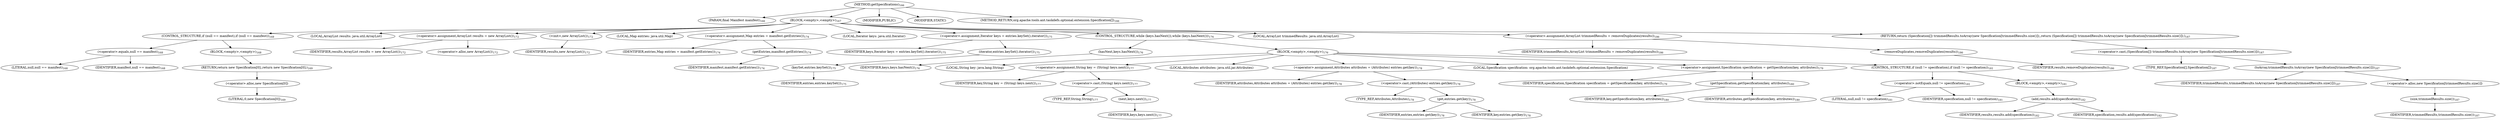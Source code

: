 digraph "getSpecifications" {  
"105" [label = <(METHOD,getSpecifications)<SUB>166</SUB>> ]
"106" [label = <(PARAM,final Manifest manifest)<SUB>166</SUB>> ]
"107" [label = <(BLOCK,&lt;empty&gt;,&lt;empty&gt;)<SUB>167</SUB>> ]
"108" [label = <(CONTROL_STRUCTURE,if (null == manifest),if (null == manifest))<SUB>168</SUB>> ]
"109" [label = <(&lt;operator&gt;.equals,null == manifest)<SUB>168</SUB>> ]
"110" [label = <(LITERAL,null,null == manifest)<SUB>168</SUB>> ]
"111" [label = <(IDENTIFIER,manifest,null == manifest)<SUB>168</SUB>> ]
"112" [label = <(BLOCK,&lt;empty&gt;,&lt;empty&gt;)<SUB>168</SUB>> ]
"113" [label = <(RETURN,return new Specification[0];,return new Specification[0];)<SUB>169</SUB>> ]
"114" [label = <(&lt;operator&gt;.alloc,new Specification[0])> ]
"115" [label = <(LITERAL,0,new Specification[0])<SUB>169</SUB>> ]
"14" [label = <(LOCAL,ArrayList results: java.util.ArrayList)> ]
"116" [label = <(&lt;operator&gt;.assignment,ArrayList results = new ArrayList())<SUB>172</SUB>> ]
"117" [label = <(IDENTIFIER,results,ArrayList results = new ArrayList())<SUB>172</SUB>> ]
"118" [label = <(&lt;operator&gt;.alloc,new ArrayList())<SUB>172</SUB>> ]
"119" [label = <(&lt;init&gt;,new ArrayList())<SUB>172</SUB>> ]
"13" [label = <(IDENTIFIER,results,new ArrayList())<SUB>172</SUB>> ]
"120" [label = <(LOCAL,Map entries: java.util.Map)> ]
"121" [label = <(&lt;operator&gt;.assignment,Map entries = manifest.getEntries())<SUB>174</SUB>> ]
"122" [label = <(IDENTIFIER,entries,Map entries = manifest.getEntries())<SUB>174</SUB>> ]
"123" [label = <(getEntries,manifest.getEntries())<SUB>174</SUB>> ]
"124" [label = <(IDENTIFIER,manifest,manifest.getEntries())<SUB>174</SUB>> ]
"125" [label = <(LOCAL,Iterator keys: java.util.Iterator)> ]
"126" [label = <(&lt;operator&gt;.assignment,Iterator keys = entries.keySet().iterator())<SUB>175</SUB>> ]
"127" [label = <(IDENTIFIER,keys,Iterator keys = entries.keySet().iterator())<SUB>175</SUB>> ]
"128" [label = <(iterator,entries.keySet().iterator())<SUB>175</SUB>> ]
"129" [label = <(keySet,entries.keySet())<SUB>175</SUB>> ]
"130" [label = <(IDENTIFIER,entries,entries.keySet())<SUB>175</SUB>> ]
"131" [label = <(CONTROL_STRUCTURE,while (keys.hasNext()),while (keys.hasNext()))<SUB>176</SUB>> ]
"132" [label = <(hasNext,keys.hasNext())<SUB>176</SUB>> ]
"133" [label = <(IDENTIFIER,keys,keys.hasNext())<SUB>176</SUB>> ]
"134" [label = <(BLOCK,&lt;empty&gt;,&lt;empty&gt;)<SUB>176</SUB>> ]
"135" [label = <(LOCAL,String key: java.lang.String)> ]
"136" [label = <(&lt;operator&gt;.assignment,String key = (String) keys.next())<SUB>177</SUB>> ]
"137" [label = <(IDENTIFIER,key,String key = (String) keys.next())<SUB>177</SUB>> ]
"138" [label = <(&lt;operator&gt;.cast,(String) keys.next())<SUB>177</SUB>> ]
"139" [label = <(TYPE_REF,String,String)<SUB>177</SUB>> ]
"140" [label = <(next,keys.next())<SUB>177</SUB>> ]
"141" [label = <(IDENTIFIER,keys,keys.next())<SUB>177</SUB>> ]
"142" [label = <(LOCAL,Attributes attributes: java.util.jar.Attributes)> ]
"143" [label = <(&lt;operator&gt;.assignment,Attributes attributes = (Attributes) entries.get(key))<SUB>178</SUB>> ]
"144" [label = <(IDENTIFIER,attributes,Attributes attributes = (Attributes) entries.get(key))<SUB>178</SUB>> ]
"145" [label = <(&lt;operator&gt;.cast,(Attributes) entries.get(key))<SUB>178</SUB>> ]
"146" [label = <(TYPE_REF,Attributes,Attributes)<SUB>178</SUB>> ]
"147" [label = <(get,entries.get(key))<SUB>178</SUB>> ]
"148" [label = <(IDENTIFIER,entries,entries.get(key))<SUB>178</SUB>> ]
"149" [label = <(IDENTIFIER,key,entries.get(key))<SUB>178</SUB>> ]
"150" [label = <(LOCAL,Specification specification: org.apache.tools.ant.taskdefs.optional.extension.Specification)> ]
"151" [label = <(&lt;operator&gt;.assignment,Specification specification = getSpecification(key, attributes))<SUB>179</SUB>> ]
"152" [label = <(IDENTIFIER,specification,Specification specification = getSpecification(key, attributes))<SUB>179</SUB>> ]
"153" [label = <(getSpecification,getSpecification(key, attributes))<SUB>180</SUB>> ]
"154" [label = <(IDENTIFIER,key,getSpecification(key, attributes))<SUB>180</SUB>> ]
"155" [label = <(IDENTIFIER,attributes,getSpecification(key, attributes))<SUB>180</SUB>> ]
"156" [label = <(CONTROL_STRUCTURE,if (null != specification),if (null != specification))<SUB>181</SUB>> ]
"157" [label = <(&lt;operator&gt;.notEquals,null != specification)<SUB>181</SUB>> ]
"158" [label = <(LITERAL,null,null != specification)<SUB>181</SUB>> ]
"159" [label = <(IDENTIFIER,specification,null != specification)<SUB>181</SUB>> ]
"160" [label = <(BLOCK,&lt;empty&gt;,&lt;empty&gt;)<SUB>181</SUB>> ]
"161" [label = <(add,results.add(specification))<SUB>182</SUB>> ]
"162" [label = <(IDENTIFIER,results,results.add(specification))<SUB>182</SUB>> ]
"163" [label = <(IDENTIFIER,specification,results.add(specification))<SUB>182</SUB>> ]
"164" [label = <(LOCAL,ArrayList trimmedResults: java.util.ArrayList)> ]
"165" [label = <(&lt;operator&gt;.assignment,ArrayList trimmedResults = removeDuplicates(results))<SUB>186</SUB>> ]
"166" [label = <(IDENTIFIER,trimmedResults,ArrayList trimmedResults = removeDuplicates(results))<SUB>186</SUB>> ]
"167" [label = <(removeDuplicates,removeDuplicates(results))<SUB>186</SUB>> ]
"168" [label = <(IDENTIFIER,results,removeDuplicates(results))<SUB>186</SUB>> ]
"169" [label = <(RETURN,return (Specification[]) trimmedResults.toArray(new Specification[trimmedResults.size()]);,return (Specification[]) trimmedResults.toArray(new Specification[trimmedResults.size()]);)<SUB>187</SUB>> ]
"170" [label = <(&lt;operator&gt;.cast,(Specification[]) trimmedResults.toArray(new Specification[trimmedResults.size()]))<SUB>187</SUB>> ]
"171" [label = <(TYPE_REF,Specification[],Specification[])<SUB>187</SUB>> ]
"172" [label = <(toArray,trimmedResults.toArray(new Specification[trimmedResults.size()]))<SUB>187</SUB>> ]
"173" [label = <(IDENTIFIER,trimmedResults,trimmedResults.toArray(new Specification[trimmedResults.size()]))<SUB>187</SUB>> ]
"174" [label = <(&lt;operator&gt;.alloc,new Specification[trimmedResults.size()])> ]
"175" [label = <(size,trimmedResults.size())<SUB>187</SUB>> ]
"176" [label = <(IDENTIFIER,trimmedResults,trimmedResults.size())<SUB>187</SUB>> ]
"177" [label = <(MODIFIER,PUBLIC)> ]
"178" [label = <(MODIFIER,STATIC)> ]
"179" [label = <(METHOD_RETURN,org.apache.tools.ant.taskdefs.optional.extension.Specification[])<SUB>166</SUB>> ]
  "105" -> "106" 
  "105" -> "107" 
  "105" -> "177" 
  "105" -> "178" 
  "105" -> "179" 
  "107" -> "108" 
  "107" -> "14" 
  "107" -> "116" 
  "107" -> "119" 
  "107" -> "120" 
  "107" -> "121" 
  "107" -> "125" 
  "107" -> "126" 
  "107" -> "131" 
  "107" -> "164" 
  "107" -> "165" 
  "107" -> "169" 
  "108" -> "109" 
  "108" -> "112" 
  "109" -> "110" 
  "109" -> "111" 
  "112" -> "113" 
  "113" -> "114" 
  "114" -> "115" 
  "116" -> "117" 
  "116" -> "118" 
  "119" -> "13" 
  "121" -> "122" 
  "121" -> "123" 
  "123" -> "124" 
  "126" -> "127" 
  "126" -> "128" 
  "128" -> "129" 
  "129" -> "130" 
  "131" -> "132" 
  "131" -> "134" 
  "132" -> "133" 
  "134" -> "135" 
  "134" -> "136" 
  "134" -> "142" 
  "134" -> "143" 
  "134" -> "150" 
  "134" -> "151" 
  "134" -> "156" 
  "136" -> "137" 
  "136" -> "138" 
  "138" -> "139" 
  "138" -> "140" 
  "140" -> "141" 
  "143" -> "144" 
  "143" -> "145" 
  "145" -> "146" 
  "145" -> "147" 
  "147" -> "148" 
  "147" -> "149" 
  "151" -> "152" 
  "151" -> "153" 
  "153" -> "154" 
  "153" -> "155" 
  "156" -> "157" 
  "156" -> "160" 
  "157" -> "158" 
  "157" -> "159" 
  "160" -> "161" 
  "161" -> "162" 
  "161" -> "163" 
  "165" -> "166" 
  "165" -> "167" 
  "167" -> "168" 
  "169" -> "170" 
  "170" -> "171" 
  "170" -> "172" 
  "172" -> "173" 
  "172" -> "174" 
  "174" -> "175" 
  "175" -> "176" 
}
